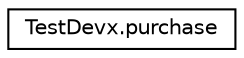 digraph "Graphical Class Hierarchy"
{
  edge [fontname="Helvetica",fontsize="10",labelfontname="Helvetica",labelfontsize="10"];
  node [fontname="Helvetica",fontsize="10",shape=record];
  rankdir="LR";
  Node0 [label="TestDevx.purchase",height=0.2,width=0.4,color="black", fillcolor="white", style="filled",URL="$class_test_devx_1_1purchase.html"];
}
